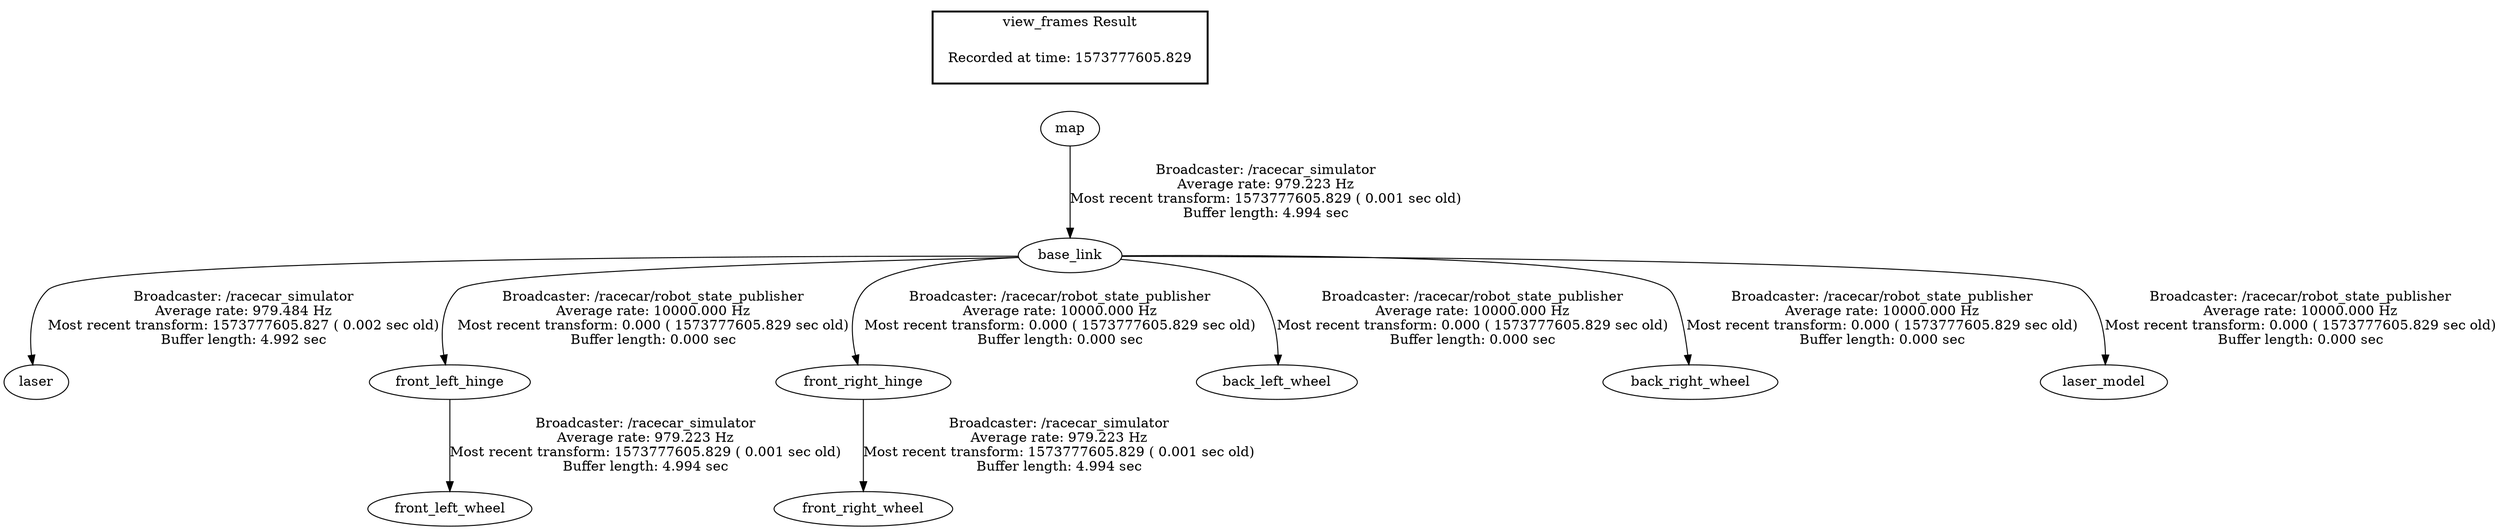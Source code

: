 digraph G {
"base_link" -> "laser"[label="Broadcaster: /racecar_simulator\nAverage rate: 979.484 Hz\nMost recent transform: 1573777605.827 ( 0.002 sec old)\nBuffer length: 4.992 sec\n"];
"map" -> "base_link"[label="Broadcaster: /racecar_simulator\nAverage rate: 979.223 Hz\nMost recent transform: 1573777605.829 ( 0.001 sec old)\nBuffer length: 4.994 sec\n"];
"front_left_hinge" -> "front_left_wheel"[label="Broadcaster: /racecar_simulator\nAverage rate: 979.223 Hz\nMost recent transform: 1573777605.829 ( 0.001 sec old)\nBuffer length: 4.994 sec\n"];
"base_link" -> "front_left_hinge"[label="Broadcaster: /racecar/robot_state_publisher\nAverage rate: 10000.000 Hz\nMost recent transform: 0.000 ( 1573777605.829 sec old)\nBuffer length: 0.000 sec\n"];
"front_right_hinge" -> "front_right_wheel"[label="Broadcaster: /racecar_simulator\nAverage rate: 979.223 Hz\nMost recent transform: 1573777605.829 ( 0.001 sec old)\nBuffer length: 4.994 sec\n"];
"base_link" -> "front_right_hinge"[label="Broadcaster: /racecar/robot_state_publisher\nAverage rate: 10000.000 Hz\nMost recent transform: 0.000 ( 1573777605.829 sec old)\nBuffer length: 0.000 sec\n"];
"base_link" -> "back_left_wheel"[label="Broadcaster: /racecar/robot_state_publisher\nAverage rate: 10000.000 Hz\nMost recent transform: 0.000 ( 1573777605.829 sec old)\nBuffer length: 0.000 sec\n"];
"base_link" -> "back_right_wheel"[label="Broadcaster: /racecar/robot_state_publisher\nAverage rate: 10000.000 Hz\nMost recent transform: 0.000 ( 1573777605.829 sec old)\nBuffer length: 0.000 sec\n"];
"base_link" -> "laser_model"[label="Broadcaster: /racecar/robot_state_publisher\nAverage rate: 10000.000 Hz\nMost recent transform: 0.000 ( 1573777605.829 sec old)\nBuffer length: 0.000 sec\n"];
edge [style=invis];
 subgraph cluster_legend { style=bold; color=black; label ="view_frames Result";
"Recorded at time: 1573777605.829"[ shape=plaintext ] ;
 }->"map";
}